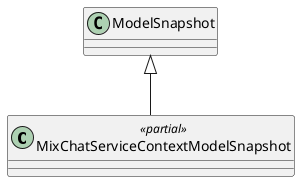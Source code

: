 @startuml
class MixChatServiceContextModelSnapshot <<partial>> {
}
ModelSnapshot <|-- MixChatServiceContextModelSnapshot
@enduml
